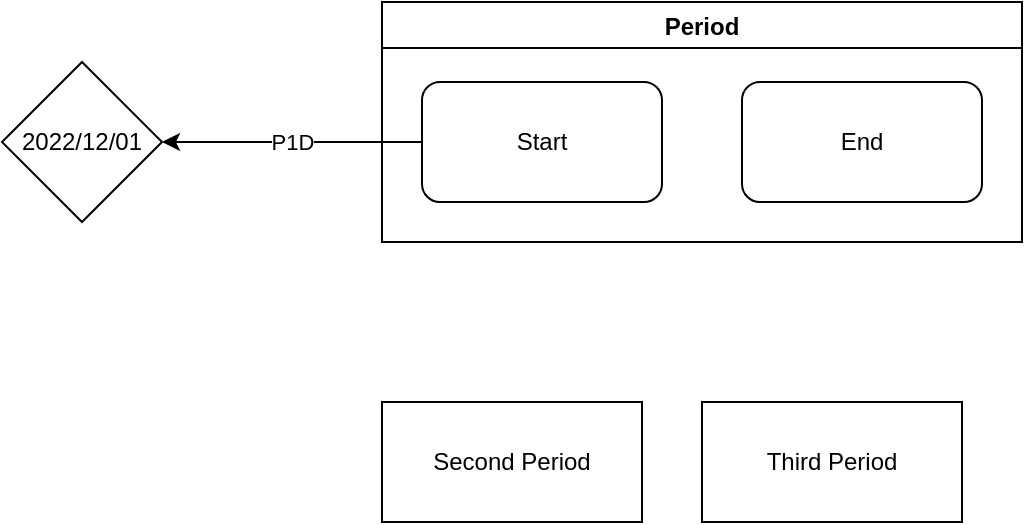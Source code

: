 <mxfile version="20.3.0" type="device" pages="2"><diagram id="xMJGdu9Hfw2cxICXKGhq" name="Page-1"><mxGraphModel dx="1144" dy="1550" grid="1" gridSize="10" guides="1" tooltips="1" connect="1" arrows="1" fold="1" page="1" pageScale="1" pageWidth="850" pageHeight="1100" math="0" shadow="0"><root><mxCell id="0"/><mxCell id="1" parent="0"/><object label="Period" tooltip="Period description..." spec-uri="period.yml" id="hNI0mLmCuFF1xFfkm4J4-1"><mxCell style="swimlane;" parent="1" vertex="1"><mxGeometry x="320" y="680" width="320" height="120" as="geometry"/></mxCell></object><object label="Start" spec="ncore-temporal: &#10;  offset: ${diagram-element/expr/outgoingConnections[0].label}&#10;  description: ${diagram-element/label}" child-reference="start" parent-injector="T(java.lang.System).out.println(#parent.getDescription())" id="hNI0mLmCuFF1xFfkm4J4-2"><mxCell style="rounded=1;whiteSpace=wrap;html=1;" parent="hNI0mLmCuFF1xFfkm4J4-1" vertex="1"><mxGeometry x="20" y="40" width="120" height="60" as="geometry"/></mxCell></object><mxCell id="hNI0mLmCuFF1xFfkm4J4-3" value="End" style="rounded=1;whiteSpace=wrap;html=1;" parent="hNI0mLmCuFF1xFfkm4J4-1" vertex="1"><mxGeometry x="180" y="40" width="120" height="60" as="geometry"/></mxCell><object label="2022/12/01" spec="ncore-temporal:&#10;  instant: ${diagram-element/label}" id="hNI0mLmCuFF1xFfkm4J4-4"><mxCell style="rhombus;whiteSpace=wrap;html=1;" parent="1" vertex="1"><mxGeometry x="130" y="710" width="80" height="80" as="geometry"/></mxCell></object><UserObject label="P1D" tooltip="Offset tooltip..." outgoing-reference="base" id="hNI0mLmCuFF1xFfkm4J4-5"><mxCell style="edgeStyle=orthogonalEdgeStyle;rounded=0;orthogonalLoop=1;jettySize=auto;html=1;" parent="1" source="hNI0mLmCuFF1xFfkm4J4-2" target="hNI0mLmCuFF1xFfkm4J4-4" edge="1"><mxGeometry relative="1" as="geometry"/></mxCell></UserObject><UserObject label="Second Period" link="data:page/id,Qsh-JcFo1rjdRgyyO9jV" spec="ncore-period: {}&#10;" id="I1tGZx0DqObj2LlXyPL0-1"><mxCell style="rounded=0;whiteSpace=wrap;html=1;" parent="1" vertex="1"><mxGeometry x="320" y="880" width="130" height="60" as="geometry"/></mxCell></UserObject><UserObject label="Third Period" spec="ncore-period: &#10;  representations: &#10;    context: third-period.drawio&#10;" id="MBZlQRq3T2_dOMh9bzdL-1"><mxCell style="rounded=0;whiteSpace=wrap;html=1;" parent="1" vertex="1"><mxGeometry x="480" y="880" width="130" height="60" as="geometry"/></mxCell></UserObject></root></mxGraphModel></diagram><diagram id="Qsh-JcFo1rjdRgyyO9jV" name="Second Period"><mxGraphModel dx="1144" dy="1550" grid="1" gridSize="10" guides="1" tooltips="1" connect="1" arrows="1" fold="1" page="1" pageScale="1" pageWidth="850" pageHeight="1100" math="0" shadow="0"><root><mxCell id="0"/><mxCell id="1" parent="0"/><object label="End" spec="ncore-temporal: &#10;  instant: 2022/12/31" tooltip="Second period end" child-reference="end" id="N8A2Nw--1TjWrreHsdxM-1"><mxCell style="rounded=1;whiteSpace=wrap;html=1;" vertex="1" parent="1"><mxGeometry x="360" y="750" width="120" height="60" as="geometry"/></mxCell></object></root></mxGraphModel></diagram></mxfile>